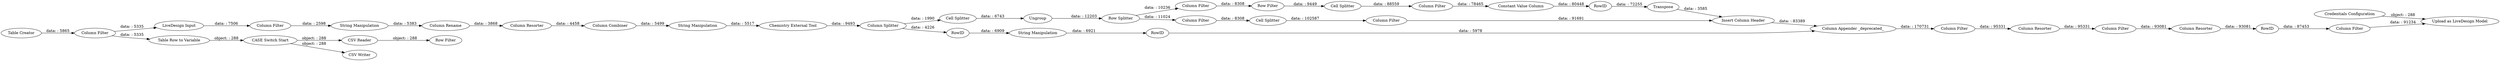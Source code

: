 digraph {
	"-8436650227124200562_16243" [label="String Manipulation"]
	"1847432705348256063_15185" [label="Column Filter"]
	"-5199140518963475679_16225" [label=RowID]
	"-4952986921431145613_16179" [label="LiveDesign Input"]
	"1847432705348256063_15163" [label=RowID]
	"1847432705348256063_15132" [label=Ungroup]
	"-1974835423172827082_16251" [label="Table Row to Variable"]
	"1847432705348256063_15139" [label="Row Splitter"]
	"1847432705348256063_15150" [label="Column Filter"]
	"1847432705348256063_15162" [label="String Manipulation"]
	"-8436650227124200562_16204" [label="String Manipulation"]
	"1847432705348256063_15189" [label="Cell Splitter"]
	"-5199140518963475679_16228" [label="Column Resorter"]
	"1847432705348256063_15154" [label="Column Splitter"]
	"1847432705348256063_15182" [label="Constant Value Column"]
	"-1974835423172827082_16222" [label="CSV Reader"]
	"1847432705348256063_15143" [label="Column Filter"]
	"1847432705348256063_15146" [label=Transpose]
	"-5199140518963475679_16226" [label="Column Filter"]
	"-1974835423172827082_16247" [label="CSV Writer"]
	"-4952986921431145613_16" [label="Upload as LiveDesign Model"]
	"-8436650227124200562_16244" [label="Column Filter"]
	"1847432705348256063_15181" [label=RowID]
	"-5199140518963475679_16227" [label="Column Filter"]
	"-1974835423172827082_16250" [label="CASE Switch Start"]
	"1847432705348256063_15191" [label="Cell Splitter"]
	"1847432705348256063_15183" [label="Column Filter"]
	"-8436650227124200562_16207" [label="Column Resorter"]
	"1847432705348256063_15145" [label="Row Filter"]
	"-4952986921431145613_453" [label="Credentials Configuration"]
	"-4952986921431145613_16204" [label="Column Filter"]
	"-4952986921431145613_16249" [label="Table Creator"]
	"-8436650227124200562_16240" [label="Column Combiner"]
	"1847432705348256063_15160" [label="Column Appender _deprecated_"]
	"1847432705348256063_15165" [label="Column Resorter"]
	"-8436650227124200562_16206" [label="Column Rename"]
	"-1974835423172827082_16248" [label="Row Filter"]
	"1847432705348256063_15188" [label="Cell Splitter"]
	"1847432705348256063_15144" [label="Column Filter"]
	"1847432705348256063_15147" [label="Insert Column Header"]
	"-4952986921431145613_16244" [label="Chemistry External Tool"]
	"1847432705348256063_15161" [label=RowID]
	"-8436650227124200562_16206" -> "-8436650227124200562_16207" [label="data: : 3868"]
	"1847432705348256063_15160" -> "1847432705348256063_15183" [label="data: : 170731"]
	"-5199140518963475679_16226" -> "-5199140518963475679_16228" [label="data: : 93081"]
	"-4952986921431145613_16204" -> "-1974835423172827082_16251" [label="data: : 5335"]
	"-8436650227124200562_16244" -> "-8436650227124200562_16204" [label="data: : 2598"]
	"-1974835423172827082_16250" -> "-1974835423172827082_16222" [label="object: : 288"]
	"1847432705348256063_15144" -> "1847432705348256063_15189" [label="data: : 8308"]
	"-4952986921431145613_453" -> "-4952986921431145613_16" [label="object: : 288"]
	"1847432705348256063_15183" -> "1847432705348256063_15165" [label="data: : 95331"]
	"1847432705348256063_15143" -> "1847432705348256063_15145" [label="data: : 8308"]
	"-1974835423172827082_16250" -> "-1974835423172827082_16247" [label="object: : 288"]
	"1847432705348256063_15185" -> "1847432705348256063_15147" [label="data: : 91691"]
	"1847432705348256063_15161" -> "1847432705348256063_15162" [label="data: : 6909"]
	"1847432705348256063_15182" -> "1847432705348256063_15181" [label="data: : 80448"]
	"1847432705348256063_15132" -> "1847432705348256063_15139" [label="data: : 12203"]
	"1847432705348256063_15191" -> "1847432705348256063_15150" [label="data: : 88559"]
	"-8436650227124200562_16240" -> "-8436650227124200562_16243" [label="data: : 5499"]
	"1847432705348256063_15189" -> "1847432705348256063_15185" [label="data: : 102587"]
	"1847432705348256063_15181" -> "1847432705348256063_15146" [label="data: : 72255"]
	"-8436650227124200562_16204" -> "-8436650227124200562_16206" [label="data: : 5383"]
	"1847432705348256063_15154" -> "1847432705348256063_15161" [label="data: : 4226"]
	"-5199140518963475679_16227" -> "-4952986921431145613_16" [label="data: : 91234"]
	"1847432705348256063_15162" -> "1847432705348256063_15163" [label="data: : 6921"]
	"-5199140518963475679_16225" -> "-5199140518963475679_16227" [label="data: : 87453"]
	"1847432705348256063_15163" -> "1847432705348256063_15160" [label="data: : 5978"]
	"-4952986921431145613_16204" -> "-4952986921431145613_16179" [label="data: : 5335"]
	"1847432705348256063_15146" -> "1847432705348256063_15147" [label="data: : 3585"]
	"-8436650227124200562_16243" -> "-4952986921431145613_16244" [label="data: : 5517"]
	"-4952986921431145613_16244" -> "1847432705348256063_15154" [label="data: : 9493"]
	"1847432705348256063_15145" -> "1847432705348256063_15191" [label="data: : 9449"]
	"1847432705348256063_15165" -> "-5199140518963475679_16226" [label="data: : 95331"]
	"1847432705348256063_15154" -> "1847432705348256063_15188" [label="data: : 1990"]
	"-4952986921431145613_16249" -> "-4952986921431145613_16204" [label="data: : 5865"]
	"-8436650227124200562_16207" -> "-8436650227124200562_16240" [label="data: : 4458"]
	"-1974835423172827082_16251" -> "-1974835423172827082_16250" [label="object: : 288"]
	"1847432705348256063_15139" -> "1847432705348256063_15144" [label="data: : 11024"]
	"-4952986921431145613_16179" -> "-8436650227124200562_16244" [label="data: : 7506"]
	"-1974835423172827082_16222" -> "-1974835423172827082_16248" [label="object: : 288"]
	"1847432705348256063_15150" -> "1847432705348256063_15182" [label="data: : 78465"]
	"1847432705348256063_15188" -> "1847432705348256063_15132" [label="data: : 6743"]
	"1847432705348256063_15147" -> "1847432705348256063_15160" [label="data: : 83389"]
	"-5199140518963475679_16228" -> "-5199140518963475679_16225" [label="data: : 93081"]
	"1847432705348256063_15139" -> "1847432705348256063_15143" [label="data: : 10236"]
	rankdir=LR
}
